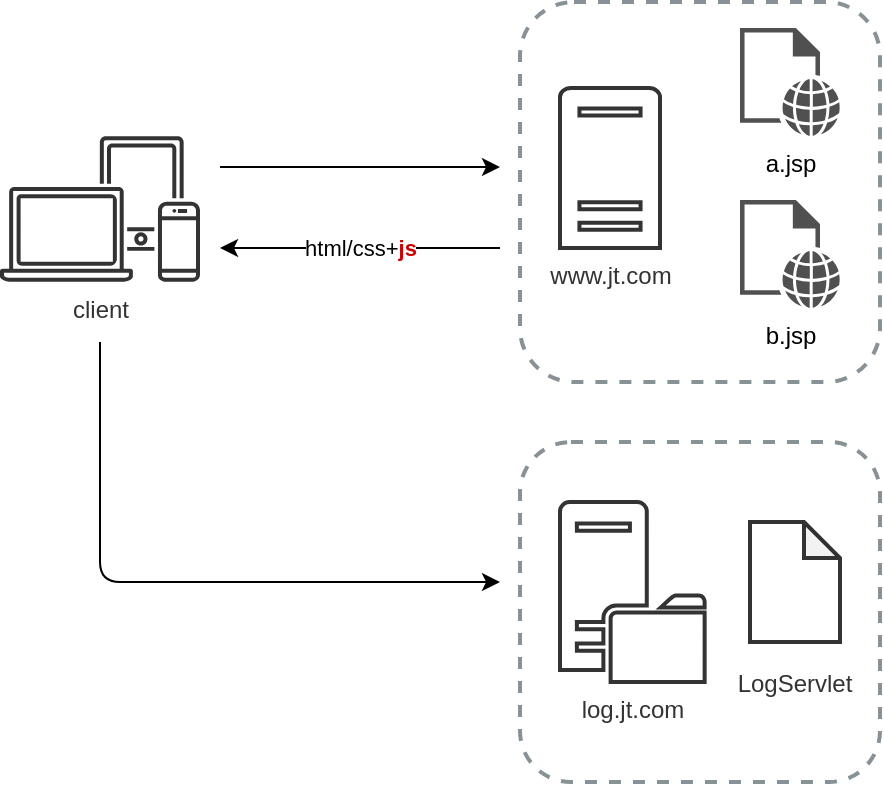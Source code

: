 <mxfile version="12.7.4" type="github" pages="3"><diagram id="cfbfceXpIu6t2mLNVUXp" name="第 1 页"><mxGraphModel dx="1422" dy="804" grid="1" gridSize="10" guides="1" tooltips="1" connect="1" arrows="1" fold="1" page="1" pageScale="1" pageWidth="1920" pageHeight="1200" math="0" shadow="0"><root><mxCell id="0"/><mxCell id="1" parent="0"/><mxCell id="hn4-Lr6tndSpIhgOmaXY-10" value="" style="rounded=1;whiteSpace=wrap;html=1;strokeColor=#879196;strokeWidth=2;fillColor=none;dashed=1;fontColor=#333;" parent="1" vertex="1"><mxGeometry x="500" y="160" width="180" height="190" as="geometry"/></mxCell><mxCell id="hn4-Lr6tndSpIhgOmaXY-13" value="" style="rounded=1;whiteSpace=wrap;html=1;strokeColor=#879196;strokeWidth=2;fillColor=none;dashed=1;fontColor=#333;" parent="1" vertex="1"><mxGeometry x="500" y="380" width="180" height="170" as="geometry"/></mxCell><mxCell id="hn4-Lr6tndSpIhgOmaXY-3" value="client" style="outlineConnect=0;gradientColor=none;fontColor=#333;strokeColor=none;fillColor=#333;dashed=0;verticalLabelPosition=bottom;verticalAlign=top;align=center;html=1;fontSize=12;fontStyle=0;aspect=fixed;shape=mxgraph.aws4.illustration_devices;pointerEvents=1" parent="1" vertex="1"><mxGeometry x="240" y="227" width="100" height="73" as="geometry"/></mxCell><mxCell id="hn4-Lr6tndSpIhgOmaXY-5" value="www.jt.com" style="pointerEvents=1;shadow=0;dashed=0;html=1;strokeColor=#333;fillColor=none;labelPosition=center;verticalLabelPosition=bottom;verticalAlign=top;outlineConnect=0;align=center;shape=mxgraph.office.servers.server_generic;strokeWidth=2;fontColor=#333;" parent="1" vertex="1"><mxGeometry x="520" y="203" width="50" height="80" as="geometry"/></mxCell><mxCell id="hn4-Lr6tndSpIhgOmaXY-6" value="" style="endArrow=classic;html=1;" parent="1" edge="1"><mxGeometry width="50" height="50" relative="1" as="geometry"><mxPoint x="350" y="242.5" as="sourcePoint"/><mxPoint x="490" y="242.5" as="targetPoint"/></mxGeometry></mxCell><mxCell id="hn4-Lr6tndSpIhgOmaXY-7" value="log.jt.com" style="pointerEvents=1;shadow=0;dashed=0;html=1;strokeColor=#333;fillColor=none;labelPosition=center;verticalLabelPosition=bottom;verticalAlign=top;outlineConnect=0;align=center;shape=mxgraph.office.servers.file_server;strokeWidth=2;fontColor=#333;" parent="1" vertex="1"><mxGeometry x="520.0" y="410" width="72.32" height="90" as="geometry"/></mxCell><mxCell id="hn4-Lr6tndSpIhgOmaXY-8" value="a.jsp" style="pointerEvents=1;shadow=0;dashed=0;html=1;strokeColor=none;fillColor=#505050;labelPosition=center;verticalLabelPosition=bottom;verticalAlign=top;outlineConnect=0;align=center;shape=mxgraph.office.concepts.web_page;" parent="1" vertex="1"><mxGeometry x="610" y="173" width="50" height="54" as="geometry"/></mxCell><mxCell id="hn4-Lr6tndSpIhgOmaXY-9" value="b.jsp" style="pointerEvents=1;shadow=0;dashed=0;html=1;strokeColor=none;fillColor=#505050;labelPosition=center;verticalLabelPosition=bottom;verticalAlign=top;outlineConnect=0;align=center;shape=mxgraph.office.concepts.web_page;" parent="1" vertex="1"><mxGeometry x="610" y="259" width="50" height="54" as="geometry"/></mxCell><mxCell id="hn4-Lr6tndSpIhgOmaXY-11" value="html/css+&lt;b&gt;&lt;font color=&quot;#cc0000&quot;&gt;js&lt;/font&gt;&lt;/b&gt;" style="endArrow=classic;html=1;" parent="1" edge="1"><mxGeometry width="50" height="50" relative="1" as="geometry"><mxPoint x="490" y="283" as="sourcePoint"/><mxPoint x="350" y="283" as="targetPoint"/><mxPoint as="offset"/></mxGeometry></mxCell><mxCell id="hn4-Lr6tndSpIhgOmaXY-12" value="" style="endArrow=classic;html=1;" parent="1" edge="1"><mxGeometry width="50" height="50" relative="1" as="geometry"><mxPoint x="290" y="330" as="sourcePoint"/><mxPoint x="490" y="450" as="targetPoint"/><Array as="points"><mxPoint x="290" y="450"/></Array></mxGeometry></mxCell><mxCell id="hn4-Lr6tndSpIhgOmaXY-18" value="&lt;br&gt;&lt;br&gt;&lt;br&gt;&lt;br&gt;&lt;br&gt;&lt;br&gt;&lt;br&gt;LogServlet" style="shape=note;whiteSpace=wrap;html=1;backgroundOutline=1;darkOpacity=0.05;shadow=0;strokeColor=#333333;strokeWidth=2;fillColor=none;fontColor=#333;size=18;" parent="1" vertex="1"><mxGeometry x="615" y="420" width="45" height="60" as="geometry"/></mxCell></root></mxGraphModel></diagram><diagram id="eFa5hQdMBKlKPxvFbkuM" name="第 2 页"><mxGraphModel dx="1422" dy="804" grid="1" gridSize="10" guides="1" tooltips="1" connect="1" arrows="1" fold="1" page="1" pageScale="1" pageWidth="1920" pageHeight="1200" math="0" shadow="0"><root><mxCell id="J1c8BSzoJTzlrFZl3jKa-0"/><mxCell id="J1c8BSzoJTzlrFZl3jKa-1" parent="J1c8BSzoJTzlrFZl3jKa-0"/><mxCell id="J1c8BSzoJTzlrFZl3jKa-21" value="" style="rounded=1;whiteSpace=wrap;html=1;fontSize=14;" parent="J1c8BSzoJTzlrFZl3jKa-1" vertex="1"><mxGeometry x="720" y="320" width="320" height="120" as="geometry"/></mxCell><mxCell id="J1c8BSzoJTzlrFZl3jKa-22" style="edgeStyle=none;rounded=0;comic=0;orthogonalLoop=1;jettySize=auto;html=1;fontSize=14;entryX=1.006;entryY=0.224;entryDx=0;entryDy=0;entryPerimeter=0;endArrow=none;endFill=0;" parent="J1c8BSzoJTzlrFZl3jKa-1" source="J1c8BSzoJTzlrFZl3jKa-20" edge="1"><mxGeometry relative="1" as="geometry"><mxPoint x="680.66" y="220.64" as="targetPoint"/></mxGeometry></mxCell><mxCell id="J1c8BSzoJTzlrFZl3jKa-20" value="" style="rounded=1;whiteSpace=wrap;html=1;fontSize=14;" parent="J1c8BSzoJTzlrFZl3jKa-1" vertex="1"><mxGeometry x="720" y="160" width="320" height="120" as="geometry"/></mxCell><mxCell id="J1c8BSzoJTzlrFZl3jKa-5" value="" style="edgeStyle=orthogonalEdgeStyle;rounded=0;orthogonalLoop=1;jettySize=auto;html=1;fontSize=14;exitX=1;exitY=0.25;exitDx=0;exitDy=0;entryX=0;entryY=0.25;entryDx=0;entryDy=0;" parent="J1c8BSzoJTzlrFZl3jKa-1" source="J1c8BSzoJTzlrFZl3jKa-2" target="J1c8BSzoJTzlrFZl3jKa-4" edge="1"><mxGeometry relative="1" as="geometry"/></mxCell><mxCell id="J1c8BSzoJTzlrFZl3jKa-9" value="get?k=v&amp;amp;k1=v1..." style="rounded=0;orthogonalLoop=1;jettySize=auto;html=1;entryX=0;entryY=0.5;entryDx=0;entryDy=0;fontSize=14;exitX=0.5;exitY=1;exitDx=0;exitDy=0;" parent="J1c8BSzoJTzlrFZl3jKa-1" source="J1c8BSzoJTzlrFZl3jKa-2" target="J1c8BSzoJTzlrFZl3jKa-7" edge="1"><mxGeometry x="-0.027" y="-1" relative="1" as="geometry"><mxPoint as="offset"/></mxGeometry></mxCell><mxCell id="J1c8BSzoJTzlrFZl3jKa-2" value="浏览器&lt;br&gt;&lt;br&gt;&lt;br&gt;&lt;br&gt;&lt;br&gt;" style="rounded=1;whiteSpace=wrap;html=1;fontSize=14;" parent="J1c8BSzoJTzlrFZl3jKa-1" vertex="1"><mxGeometry x="200" y="160" width="110" height="140" as="geometry"/></mxCell><mxCell id="J1c8BSzoJTzlrFZl3jKa-6" style="edgeStyle=orthogonalEdgeStyle;rounded=0;orthogonalLoop=1;jettySize=auto;html=1;fontSize=14;" parent="J1c8BSzoJTzlrFZl3jKa-1" source="J1c8BSzoJTzlrFZl3jKa-4" edge="1"><mxGeometry relative="1" as="geometry"><mxPoint x="310" y="270" as="targetPoint"/><Array as="points"><mxPoint x="310" y="270"/></Array></mxGeometry></mxCell><mxCell id="J1c8BSzoJTzlrFZl3jKa-4" value="服务器&lt;br&gt;&lt;br&gt;&lt;br&gt;&lt;br&gt;&lt;br&gt;" style="rounded=1;whiteSpace=wrap;html=1;fontSize=14;" parent="J1c8BSzoJTzlrFZl3jKa-1" vertex="1"><mxGeometry x="390" y="160" width="110" height="140" as="geometry"/></mxCell><mxCell id="J1c8BSzoJTzlrFZl3jKa-3" value="&lt;b&gt;&lt;font face=&quot;Lucida Console&quot;&gt;JS&lt;/font&gt;&lt;/b&gt;&lt;br&gt;埋点" style="rhombus;whiteSpace=wrap;html=1;fontSize=14;" parent="J1c8BSzoJTzlrFZl3jKa-1" vertex="1"><mxGeometry x="215" y="220" width="80" height="70" as="geometry"/></mxCell><mxCell id="J1c8BSzoJTzlrFZl3jKa-11" value="Log4j" style="edgeStyle=none;rounded=0;orthogonalLoop=1;jettySize=auto;html=1;fontSize=14;exitX=1;exitY=0.5;exitDx=0;exitDy=0;entryX=0.01;entryY=0.777;entryDx=0;entryDy=0;entryPerimeter=0;endWidth=28.514;endSize=10.034;" parent="J1c8BSzoJTzlrFZl3jKa-1" source="J1c8BSzoJTzlrFZl3jKa-7" target="J1c8BSzoJTzlrFZl3jKa-10" edge="1"><mxGeometry x="-0.156" y="1" relative="1" as="geometry"><mxPoint x="500" y="401" as="sourcePoint"/><mxPoint x="560.66" y="400.72" as="targetPoint"/><mxPoint as="offset"/></mxGeometry></mxCell><mxCell id="J1c8BSzoJTzlrFZl3jKa-7" value="日志收集服务器&lt;br&gt;&lt;b&gt;&lt;font face=&quot;Lucida Console&quot;&gt;LogServlet&lt;/font&gt;&lt;/b&gt;" style="rounded=1;whiteSpace=wrap;html=1;fontSize=14;" parent="J1c8BSzoJTzlrFZl3jKa-1" vertex="1"><mxGeometry x="390" y="320" width="110" height="120" as="geometry"/></mxCell><mxCell id="J1c8BSzoJTzlrFZl3jKa-10" value="&lt;font face=&quot;Lucida Console&quot;&gt;&lt;b&gt;flume&lt;/b&gt;&lt;/font&gt;&lt;br&gt;日志收集工具" style="rounded=1;whiteSpace=wrap;html=1;fontSize=14;" parent="J1c8BSzoJTzlrFZl3jKa-1" vertex="1"><mxGeometry x="570" y="160" width="110" height="280" as="geometry"/></mxCell><mxCell id="J1c8BSzoJTzlrFZl3jKa-8" value="xx网站，用户日志流量分析系统" style="text;html=1;strokeColor=none;fillColor=none;align=center;verticalAlign=middle;whiteSpace=wrap;rounded=0;fontSize=14;" parent="J1c8BSzoJTzlrFZl3jKa-1" vertex="1"><mxGeometry x="430" y="80" width="220" height="20" as="geometry"/></mxCell><mxCell id="J1c8BSzoJTzlrFZl3jKa-16" value="" style="edgeStyle=none;rounded=0;comic=0;orthogonalLoop=1;jettySize=auto;html=1;fontSize=14;" parent="J1c8BSzoJTzlrFZl3jKa-1" source="J1c8BSzoJTzlrFZl3jKa-14" target="J1c8BSzoJTzlrFZl3jKa-15" edge="1"><mxGeometry relative="1" as="geometry"/></mxCell><mxCell id="J1c8BSzoJTzlrFZl3jKa-14" value="HDFS&lt;br&gt;数据存储" style="rounded=1;whiteSpace=wrap;html=1;fontSize=14;" parent="J1c8BSzoJTzlrFZl3jKa-1" vertex="1"><mxGeometry x="740" y="180" width="120" height="80" as="geometry"/></mxCell><mxCell id="J1c8BSzoJTzlrFZl3jKa-15" value="Hive&lt;br&gt;数据处理&lt;br&gt;数据清洗" style="rounded=1;whiteSpace=wrap;html=1;fontSize=14;" parent="J1c8BSzoJTzlrFZl3jKa-1" vertex="1"><mxGeometry x="900" y="180" width="120" height="80" as="geometry"/></mxCell><mxCell id="J1c8BSzoJTzlrFZl3jKa-17" value="" style="edgeStyle=none;rounded=0;comic=0;orthogonalLoop=1;jettySize=auto;html=1;fontSize=14;" parent="J1c8BSzoJTzlrFZl3jKa-1" source="J1c8BSzoJTzlrFZl3jKa-18" target="J1c8BSzoJTzlrFZl3jKa-19" edge="1"><mxGeometry relative="1" as="geometry"/></mxCell><mxCell id="J1c8BSzoJTzlrFZl3jKa-18" value="Kafka&lt;br&gt;削峰平谷" style="rounded=1;whiteSpace=wrap;html=1;fontSize=14;" parent="J1c8BSzoJTzlrFZl3jKa-1" vertex="1"><mxGeometry x="740" y="340" width="120" height="80" as="geometry"/></mxCell><mxCell id="J1c8BSzoJTzlrFZl3jKa-19" value="Storm&lt;br&gt;实时分析" style="rounded=1;whiteSpace=wrap;html=1;fontSize=14;" parent="J1c8BSzoJTzlrFZl3jKa-1" vertex="1"><mxGeometry x="900" y="340" width="120" height="80" as="geometry"/></mxCell><mxCell id="J1c8BSzoJTzlrFZl3jKa-23" style="edgeStyle=none;rounded=0;comic=0;orthogonalLoop=1;jettySize=auto;html=1;fontSize=14;entryX=1.006;entryY=0.224;entryDx=0;entryDy=0;entryPerimeter=0;endArrow=none;endFill=0;" parent="J1c8BSzoJTzlrFZl3jKa-1" edge="1"><mxGeometry relative="1" as="geometry"><mxPoint x="680.66" y="379.89" as="targetPoint"/><mxPoint x="720" y="379.764" as="sourcePoint"/></mxGeometry></mxCell><mxCell id="J1c8BSzoJTzlrFZl3jKa-24" value="用户请求" style="shape=flexArrow;endArrow=classic;html=1;fontSize=14;endWidth=50;endSize=10;width=48;" parent="J1c8BSzoJTzlrFZl3jKa-1" edge="1"><mxGeometry width="50" height="50" relative="1" as="geometry"><mxPoint x="70" y="229.5" as="sourcePoint"/><mxPoint x="180" y="229.5" as="targetPoint"/></mxGeometry></mxCell><mxCell id="J1c8BSzoJTzlrFZl3jKa-25" value="" style="rounded=0;whiteSpace=wrap;html=1;fontSize=14;dashed=1;comic=1;" parent="J1c8BSzoJTzlrFZl3jKa-1" vertex="1"><mxGeometry x="200" y="570" width="300" height="220" as="geometry"/></mxCell><mxCell id="J1c8BSzoJTzlrFZl3jKa-26" value="HDFS" style="rounded=0;whiteSpace=wrap;html=1;fontSize=14;comic=1;" parent="J1c8BSzoJTzlrFZl3jKa-1" vertex="1"><mxGeometry x="210" y="720" width="280" height="60" as="geometry"/></mxCell><mxCell id="J1c8BSzoJTzlrFZl3jKa-27" value="Yarn" style="rounded=0;whiteSpace=wrap;html=1;fontSize=14;comic=1;" parent="J1c8BSzoJTzlrFZl3jKa-1" vertex="1"><mxGeometry x="210" y="650" width="280" height="60" as="geometry"/></mxCell><mxCell id="J1c8BSzoJTzlrFZl3jKa-28" value="Mapreduce" style="rounded=0;whiteSpace=wrap;html=1;fontSize=14;comic=1;" parent="J1c8BSzoJTzlrFZl3jKa-1" vertex="1"><mxGeometry x="210" y="580" width="180" height="60" as="geometry"/></mxCell><mxCell id="J1c8BSzoJTzlrFZl3jKa-29" value="others" style="rounded=0;whiteSpace=wrap;html=1;fontSize=14;comic=1;" parent="J1c8BSzoJTzlrFZl3jKa-1" vertex="1"><mxGeometry x="400" y="580" width="90" height="60" as="geometry"/></mxCell><mxCell id="J1c8BSzoJTzlrFZl3jKa-30" value="Hadoop 2.x 以上" style="text;html=1;strokeColor=none;fillColor=none;align=left;verticalAlign=middle;whiteSpace=wrap;rounded=0;fontSize=14;comic=1;" parent="J1c8BSzoJTzlrFZl3jKa-1" vertex="1"><mxGeometry x="200" y="540" width="119" height="20" as="geometry"/></mxCell><mxCell id="J1c8BSzoJTzlrFZl3jKa-31" value="" style="shape=flexArrow;endArrow=classic;html=1;fontSize=14;fillColor=#ffffff;comic=1;" parent="J1c8BSzoJTzlrFZl3jKa-1" edge="1"><mxGeometry width="50" height="50" relative="1" as="geometry"><mxPoint x="460" y="679.5" as="sourcePoint"/><mxPoint x="560" y="679.5" as="targetPoint"/></mxGeometry></mxCell><mxCell id="J1c8BSzoJTzlrFZl3jKa-32" value="相当于排插" style="text;html=1;strokeColor=none;fillColor=none;align=center;verticalAlign=middle;whiteSpace=wrap;rounded=0;fontSize=14;comic=1;" parent="J1c8BSzoJTzlrFZl3jKa-1" vertex="1"><mxGeometry x="580" y="665" width="90" height="30" as="geometry"/></mxCell><mxCell id="Gh8Un5y7zo_pBvsX2O9P-0" value="mysql" style="rounded=1;whiteSpace=wrap;html=1;" parent="J1c8BSzoJTzlrFZl3jKa-1" vertex="1"><mxGeometry x="1060" y="160" width="70" height="60" as="geometry"/></mxCell><mxCell id="Gh8Un5y7zo_pBvsX2O9P-1" value="HDFS" style="rounded=1;whiteSpace=wrap;html=1;" parent="J1c8BSzoJTzlrFZl3jKa-1" vertex="1"><mxGeometry x="1060" y="230" width="70" height="60" as="geometry"/></mxCell><mxCell id="Gh8Un5y7zo_pBvsX2O9P-2" value="Hbase" style="rounded=1;whiteSpace=wrap;html=1;" parent="J1c8BSzoJTzlrFZl3jKa-1" vertex="1"><mxGeometry x="1060" y="310" width="70" height="60" as="geometry"/></mxCell><mxCell id="Gh8Un5y7zo_pBvsX2O9P-3" value="ES" style="rounded=1;whiteSpace=wrap;html=1;" parent="J1c8BSzoJTzlrFZl3jKa-1" vertex="1"><mxGeometry x="1060" y="380" width="70" height="60" as="geometry"/></mxCell><mxCell id="Gh8Un5y7zo_pBvsX2O9P-4" value="&lt;font face=&quot;Lucida Console&quot;&gt;&lt;b&gt;页面展示&lt;br&gt;&lt;/b&gt;&lt;/font&gt;" style="rounded=1;whiteSpace=wrap;html=1;fontSize=14;" parent="J1c8BSzoJTzlrFZl3jKa-1" vertex="1"><mxGeometry x="1150" y="160" width="110" height="280" as="geometry"/></mxCell></root></mxGraphModel></diagram><diagram id="-x5ESsGJ6nBgeeIvhouO" name="第 3 页"><mxGraphModel dx="1422" dy="804" grid="1" gridSize="10" guides="1" tooltips="1" connect="1" arrows="1" fold="1" page="1" pageScale="1" pageWidth="1920" pageHeight="1200" math="0" shadow="0"><root><mxCell id="J5kQjMDADL3qx16qqYzx-0"/><mxCell id="J5kQjMDADL3qx16qqYzx-1" parent="J5kQjMDADL3qx16qqYzx-0"/><mxCell id="J5kQjMDADL3qx16qqYzx-4" value="" style="rounded=1;whiteSpace=wrap;html=1;fontSize=14;comic=0;fontFamily=Comic Sans MS;" parent="J5kQjMDADL3qx16qqYzx-1" vertex="1"><mxGeometry x="460" y="320" width="380" height="230" as="geometry"/></mxCell><mxCell id="J5kQjMDADL3qx16qqYzx-10" style="rounded=0;comic=0;orthogonalLoop=1;jettySize=auto;html=1;fontSize=14;fontFamily=Comic Sans MS;" parent="J5kQjMDADL3qx16qqYzx-1" source="J5kQjMDADL3qx16qqYzx-2" target="J5kQjMDADL3qx16qqYzx-5" edge="1"><mxGeometry relative="1" as="geometry"/></mxCell><mxCell id="J5kQjMDADL3qx16qqYzx-2" value="webServer" style="ellipse;shape=cloud;whiteSpace=wrap;html=1;fontSize=14;comic=1;fontFamily=Comic Sans MS;" parent="J5kQjMDADL3qx16qqYzx-1" vertex="1"><mxGeometry x="230" y="370" width="195" height="130" as="geometry"/></mxCell><mxCell id="J5kQjMDADL3qx16qqYzx-11" style="edgeStyle=none;rounded=0;comic=1;orthogonalLoop=1;jettySize=auto;html=1;fontFamily=Comic Sans MS;fontSize=14;" parent="J5kQjMDADL3qx16qqYzx-1" source="J5kQjMDADL3qx16qqYzx-5" target="J5kQjMDADL3qx16qqYzx-8" edge="1"><mxGeometry relative="1" as="geometry"/></mxCell><mxCell id="J5kQjMDADL3qx16qqYzx-5" value="Source" style="ellipse;whiteSpace=wrap;html=1;fontSize=14;fontFamily=Comic Sans MS;" parent="J5kQjMDADL3qx16qqYzx-1" vertex="1"><mxGeometry x="495" y="350" width="120" height="80" as="geometry"/></mxCell><mxCell id="J5kQjMDADL3qx16qqYzx-13" style="rounded=0;comic=0;orthogonalLoop=1;jettySize=auto;html=1;fontFamily=Comic Sans MS;fontSize=14;entryX=0.001;entryY=0.402;entryDx=0;entryDy=0;entryPerimeter=0;" parent="J5kQjMDADL3qx16qqYzx-1" source="J5kQjMDADL3qx16qqYzx-6" target="J5kQjMDADL3qx16qqYzx-8" edge="1"><mxGeometry relative="1" as="geometry"/></mxCell><mxCell id="J5kQjMDADL3qx16qqYzx-14" style="edgeStyle=none;rounded=0;comic=0;orthogonalLoop=1;jettySize=auto;html=1;fontFamily=Comic Sans MS;fontSize=14;" parent="J5kQjMDADL3qx16qqYzx-1" source="J5kQjMDADL3qx16qqYzx-6" target="J5kQjMDADL3qx16qqYzx-7" edge="1"><mxGeometry relative="1" as="geometry"/></mxCell><mxCell id="J5kQjMDADL3qx16qqYzx-6" value="Sink" style="ellipse;whiteSpace=wrap;html=1;fontSize=14;comic=1;fontFamily=Comic Sans MS;" parent="J5kQjMDADL3qx16qqYzx-1" vertex="1"><mxGeometry x="685" y="350" width="120" height="80" as="geometry"/></mxCell><mxCell id="J5kQjMDADL3qx16qqYzx-7" value="HDFS" style="shape=hexagon;perimeter=hexagonPerimeter2;whiteSpace=wrap;html=1;fontSize=14;rotation=90;horizontal=0;comic=0;fontFamily=Comic Sans MS;" parent="J5kQjMDADL3qx16qqYzx-1" vertex="1"><mxGeometry x="880" y="380" width="115" height="110" as="geometry"/></mxCell><mxCell id="J5kQjMDADL3qx16qqYzx-12" style="rounded=0;comic=0;orthogonalLoop=1;jettySize=auto;html=1;fontFamily=Comic Sans MS;fontSize=14;entryX=0.34;entryY=0.965;entryDx=0;entryDy=0;entryPerimeter=0;exitX=0;exitY=0.3;exitDx=0;exitDy=0;" parent="J5kQjMDADL3qx16qqYzx-1" source="J5kQjMDADL3qx16qqYzx-8" target="J5kQjMDADL3qx16qqYzx-6" edge="1"><mxGeometry relative="1" as="geometry"/></mxCell><mxCell id="J5kQjMDADL3qx16qqYzx-8" value="Channel" style="shape=cylinder;whiteSpace=wrap;html=1;boundedLbl=1;backgroundOutline=1;fontSize=14;rotation=90;horizontal=0;fontFamily=Comic Sans MS;" parent="J5kQjMDADL3qx16qqYzx-1" vertex="1"><mxGeometry x="620" y="390" width="60" height="200" as="geometry"/></mxCell><mxCell id="J5kQjMDADL3qx16qqYzx-9" value="Agent" style="text;html=1;strokeColor=none;fillColor=none;align=center;verticalAlign=middle;whiteSpace=wrap;rounded=0;fontSize=14;fontFamily=Comic Sans MS;" parent="J5kQjMDADL3qx16qqYzx-1" vertex="1"><mxGeometry x="480" y="510" width="40" height="20" as="geometry"/></mxCell></root></mxGraphModel></diagram></mxfile>